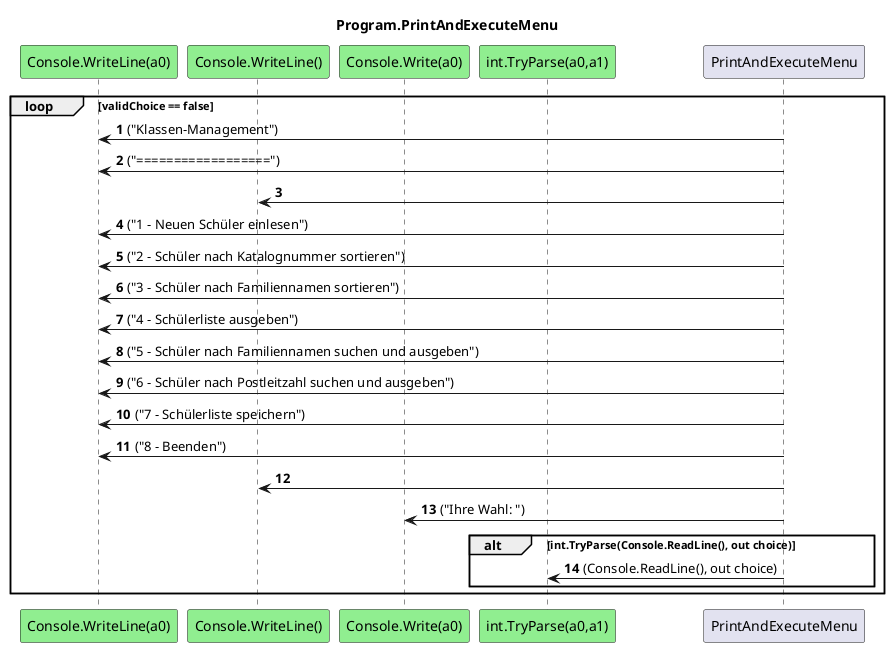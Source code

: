 @startuml Program.PrintAndExecuteMenu
title Program.PrintAndExecuteMenu
participant "Console.WriteLine(a0)" as Console_WriteLine_a0 #LightGreen
participant "Console.WriteLine()" as Console_WriteLine #LightGreen
participant "Console.Write(a0)" as Console_Write_a0 #LightGreen
participant "int.TryParse(a0,a1)" as int_TryParse_a0_a1 #LightGreen
autonumber
loop validChoice == false
    PrintAndExecuteMenu -> Console_WriteLine_a0 : ("Klassen-Management")
    PrintAndExecuteMenu -> Console_WriteLine_a0 : ("==================")
    PrintAndExecuteMenu -> Console_WriteLine
    PrintAndExecuteMenu -> Console_WriteLine_a0 : ("1 - Neuen Schüler einlesen")
    PrintAndExecuteMenu -> Console_WriteLine_a0 : ("2 - Schüler nach Katalognummer sortieren")
    PrintAndExecuteMenu -> Console_WriteLine_a0 : ("3 - Schüler nach Familiennamen sortieren")
    PrintAndExecuteMenu -> Console_WriteLine_a0 : ("4 - Schülerliste ausgeben")
    PrintAndExecuteMenu -> Console_WriteLine_a0 : ("5 - Schüler nach Familiennamen suchen und ausgeben")
    PrintAndExecuteMenu -> Console_WriteLine_a0 : ("6 - Schüler nach Postleitzahl suchen und ausgeben")
    PrintAndExecuteMenu -> Console_WriteLine_a0 : ("7 - Schülerliste speichern")
    PrintAndExecuteMenu -> Console_WriteLine_a0 : ("8 - Beenden")
    PrintAndExecuteMenu -> Console_WriteLine
    PrintAndExecuteMenu -> Console_Write_a0 : ("Ihre Wahl: ")
    alt int.TryParse(Console.ReadLine(), out choice)
        PrintAndExecuteMenu -> int_TryParse_a0_a1 : (Console.ReadLine(), out choice)
    end
end
@enduml
